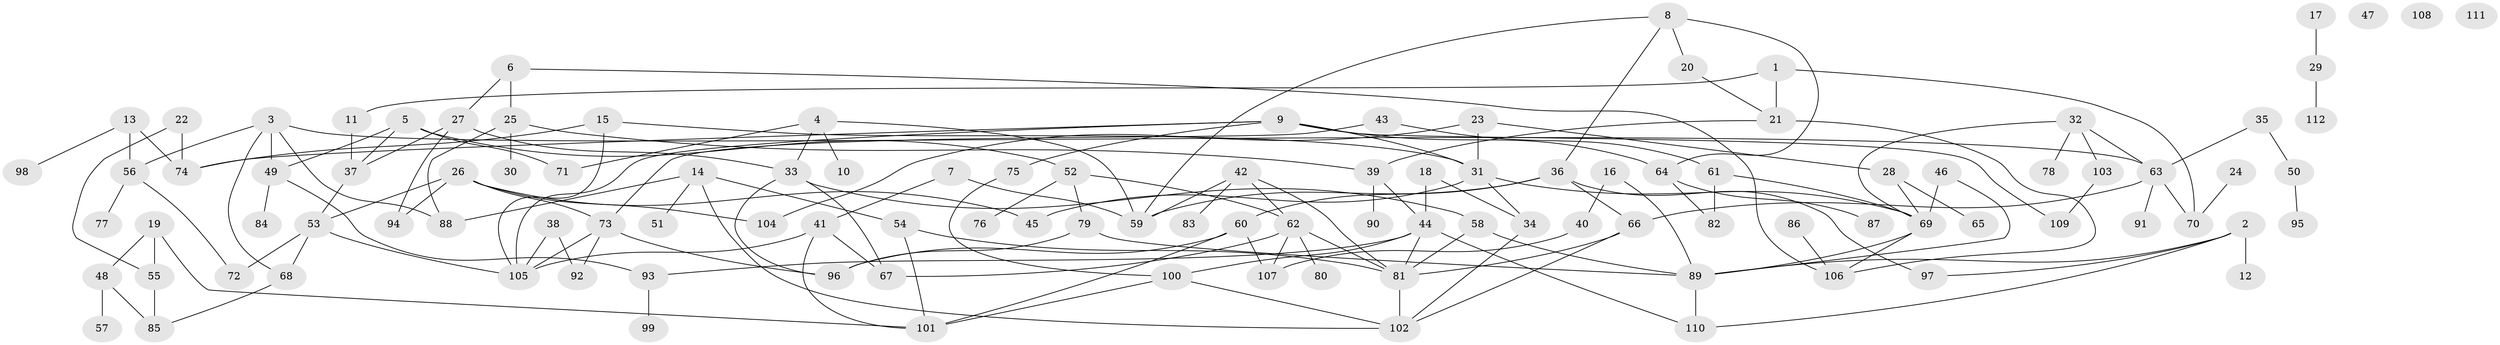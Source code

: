// Generated by graph-tools (version 1.1) at 2025/13/03/09/25 04:13:13]
// undirected, 112 vertices, 165 edges
graph export_dot {
graph [start="1"]
  node [color=gray90,style=filled];
  1;
  2;
  3;
  4;
  5;
  6;
  7;
  8;
  9;
  10;
  11;
  12;
  13;
  14;
  15;
  16;
  17;
  18;
  19;
  20;
  21;
  22;
  23;
  24;
  25;
  26;
  27;
  28;
  29;
  30;
  31;
  32;
  33;
  34;
  35;
  36;
  37;
  38;
  39;
  40;
  41;
  42;
  43;
  44;
  45;
  46;
  47;
  48;
  49;
  50;
  51;
  52;
  53;
  54;
  55;
  56;
  57;
  58;
  59;
  60;
  61;
  62;
  63;
  64;
  65;
  66;
  67;
  68;
  69;
  70;
  71;
  72;
  73;
  74;
  75;
  76;
  77;
  78;
  79;
  80;
  81;
  82;
  83;
  84;
  85;
  86;
  87;
  88;
  89;
  90;
  91;
  92;
  93;
  94;
  95;
  96;
  97;
  98;
  99;
  100;
  101;
  102;
  103;
  104;
  105;
  106;
  107;
  108;
  109;
  110;
  111;
  112;
  1 -- 11;
  1 -- 21;
  1 -- 70;
  2 -- 12;
  2 -- 89;
  2 -- 97;
  2 -- 110;
  3 -- 49;
  3 -- 56;
  3 -- 63;
  3 -- 68;
  3 -- 88;
  4 -- 10;
  4 -- 33;
  4 -- 59;
  4 -- 71;
  5 -- 37;
  5 -- 49;
  5 -- 52;
  5 -- 71;
  6 -- 25;
  6 -- 27;
  6 -- 106;
  7 -- 41;
  7 -- 59;
  8 -- 20;
  8 -- 36;
  8 -- 59;
  8 -- 64;
  9 -- 31;
  9 -- 64;
  9 -- 74;
  9 -- 75;
  9 -- 105;
  9 -- 109;
  11 -- 37;
  13 -- 56;
  13 -- 74;
  13 -- 98;
  14 -- 51;
  14 -- 54;
  14 -- 88;
  14 -- 102;
  15 -- 31;
  15 -- 74;
  15 -- 105;
  16 -- 40;
  16 -- 89;
  17 -- 29;
  18 -- 34;
  18 -- 44;
  19 -- 48;
  19 -- 55;
  19 -- 101;
  20 -- 21;
  21 -- 39;
  21 -- 106;
  22 -- 55;
  22 -- 74;
  23 -- 28;
  23 -- 31;
  23 -- 104;
  24 -- 70;
  25 -- 30;
  25 -- 39;
  25 -- 88;
  26 -- 45;
  26 -- 53;
  26 -- 73;
  26 -- 94;
  26 -- 104;
  27 -- 33;
  27 -- 37;
  27 -- 94;
  28 -- 65;
  28 -- 69;
  29 -- 112;
  31 -- 34;
  31 -- 45;
  31 -- 69;
  32 -- 63;
  32 -- 69;
  32 -- 78;
  32 -- 103;
  33 -- 58;
  33 -- 67;
  33 -- 96;
  34 -- 102;
  35 -- 50;
  35 -- 63;
  36 -- 59;
  36 -- 60;
  36 -- 66;
  36 -- 97;
  37 -- 53;
  38 -- 92;
  38 -- 105;
  39 -- 44;
  39 -- 90;
  40 -- 107;
  41 -- 67;
  41 -- 101;
  41 -- 105;
  42 -- 59;
  42 -- 62;
  42 -- 81;
  42 -- 83;
  43 -- 61;
  43 -- 73;
  44 -- 81;
  44 -- 93;
  44 -- 100;
  44 -- 110;
  46 -- 69;
  46 -- 89;
  48 -- 57;
  48 -- 85;
  49 -- 84;
  49 -- 93;
  50 -- 95;
  52 -- 62;
  52 -- 76;
  52 -- 79;
  53 -- 68;
  53 -- 72;
  53 -- 105;
  54 -- 81;
  54 -- 101;
  55 -- 85;
  56 -- 72;
  56 -- 77;
  58 -- 81;
  58 -- 89;
  60 -- 96;
  60 -- 101;
  60 -- 107;
  61 -- 69;
  61 -- 82;
  62 -- 67;
  62 -- 80;
  62 -- 81;
  62 -- 107;
  63 -- 66;
  63 -- 70;
  63 -- 91;
  64 -- 82;
  64 -- 87;
  66 -- 81;
  66 -- 102;
  68 -- 85;
  69 -- 89;
  69 -- 106;
  73 -- 92;
  73 -- 96;
  73 -- 105;
  75 -- 100;
  79 -- 89;
  79 -- 96;
  81 -- 102;
  86 -- 106;
  89 -- 110;
  93 -- 99;
  100 -- 101;
  100 -- 102;
  103 -- 109;
}
